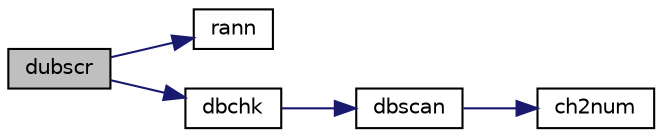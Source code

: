 digraph "dubscr"
{
  edge [fontname="Helvetica",fontsize="10",labelfontname="Helvetica",labelfontsize="10"];
  node [fontname="Helvetica",fontsize="10",shape=record];
  rankdir="LR";
  Node1 [label="dubscr",height=0.2,width=0.4,color="black", fillcolor="grey75", style="filled", fontcolor="black"];
  Node1 -> Node2 [color="midnightblue",fontsize="10",style="solid",fontname="Helvetica"];
  Node2 [label="rann",height=0.2,width=0.4,color="black", fillcolor="white", style="filled",URL="$rann_8f.html#adcf580f559b80223c24308901aeda3c0"];
  Node1 -> Node3 [color="midnightblue",fontsize="10",style="solid",fontname="Helvetica"];
  Node3 [label="dbchk",height=0.2,width=0.4,color="black", fillcolor="white", style="filled",URL="$dbchk_8f.html#a50e82b8d87ebaeb63d8e1abab05bc20b"];
  Node3 -> Node4 [color="midnightblue",fontsize="10",style="solid",fontname="Helvetica"];
  Node4 [label="dbscan",height=0.2,width=0.4,color="black", fillcolor="white", style="filled",URL="$dbscan_8f.html#a18f1eb65a1dbf6141e44b1ac4a10757e"];
  Node4 -> Node5 [color="midnightblue",fontsize="10",style="solid",fontname="Helvetica"];
  Node5 [label="ch2num",height=0.2,width=0.4,color="black", fillcolor="white", style="filled",URL="$ch2num_8f.html#acc5a9987290b4e6c8cfe65bd2cd93540"];
}
